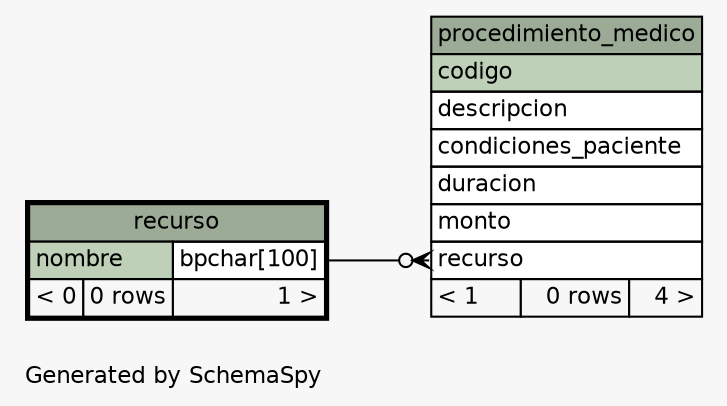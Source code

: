 // dot 2.26.3 on Linux 3.8.0-35-generic
// SchemaSpy rev 590
digraph "oneDegreeRelationshipsDiagram" {
  graph [
    rankdir="RL"
    bgcolor="#f7f7f7"
    label="\nGenerated by SchemaSpy"
    labeljust="l"
    nodesep="0.18"
    ranksep="0.46"
    fontname="Helvetica"
    fontsize="11"
  ];
  node [
    fontname="Helvetica"
    fontsize="11"
    shape="plaintext"
  ];
  edge [
    arrowsize="0.8"
  ];
  "procedimiento_medico":"recurso":w -> "recurso":"nombre.type":e [arrowhead=none dir=back arrowtail=crowodot];
  "procedimiento_medico" [
    label=<
    <TABLE BORDER="0" CELLBORDER="1" CELLSPACING="0" BGCOLOR="#ffffff">
      <TR><TD COLSPAN="3" BGCOLOR="#9bab96" ALIGN="CENTER">procedimiento_medico</TD></TR>
      <TR><TD PORT="codigo" COLSPAN="3" BGCOLOR="#bed1b8" ALIGN="LEFT">codigo</TD></TR>
      <TR><TD PORT="descripcion" COLSPAN="3" ALIGN="LEFT">descripcion</TD></TR>
      <TR><TD PORT="condiciones_paciente" COLSPAN="3" ALIGN="LEFT">condiciones_paciente</TD></TR>
      <TR><TD PORT="duracion" COLSPAN="3" ALIGN="LEFT">duracion</TD></TR>
      <TR><TD PORT="monto" COLSPAN="3" ALIGN="LEFT">monto</TD></TR>
      <TR><TD PORT="recurso" COLSPAN="3" ALIGN="LEFT">recurso</TD></TR>
      <TR><TD ALIGN="LEFT" BGCOLOR="#f7f7f7">&lt; 1</TD><TD ALIGN="RIGHT" BGCOLOR="#f7f7f7">0 rows</TD><TD ALIGN="RIGHT" BGCOLOR="#f7f7f7">4 &gt;</TD></TR>
    </TABLE>>
    URL="procedimiento_medico.html"
    tooltip="procedimiento_medico"
  ];
  "recurso" [
    label=<
    <TABLE BORDER="2" CELLBORDER="1" CELLSPACING="0" BGCOLOR="#ffffff">
      <TR><TD COLSPAN="3" BGCOLOR="#9bab96" ALIGN="CENTER">recurso</TD></TR>
      <TR><TD PORT="nombre" COLSPAN="2" BGCOLOR="#bed1b8" ALIGN="LEFT">nombre</TD><TD PORT="nombre.type" ALIGN="LEFT">bpchar[100]</TD></TR>
      <TR><TD ALIGN="LEFT" BGCOLOR="#f7f7f7">&lt; 0</TD><TD ALIGN="RIGHT" BGCOLOR="#f7f7f7">0 rows</TD><TD ALIGN="RIGHT" BGCOLOR="#f7f7f7">1 &gt;</TD></TR>
    </TABLE>>
    URL="recurso.html"
    tooltip="recurso"
  ];
}
